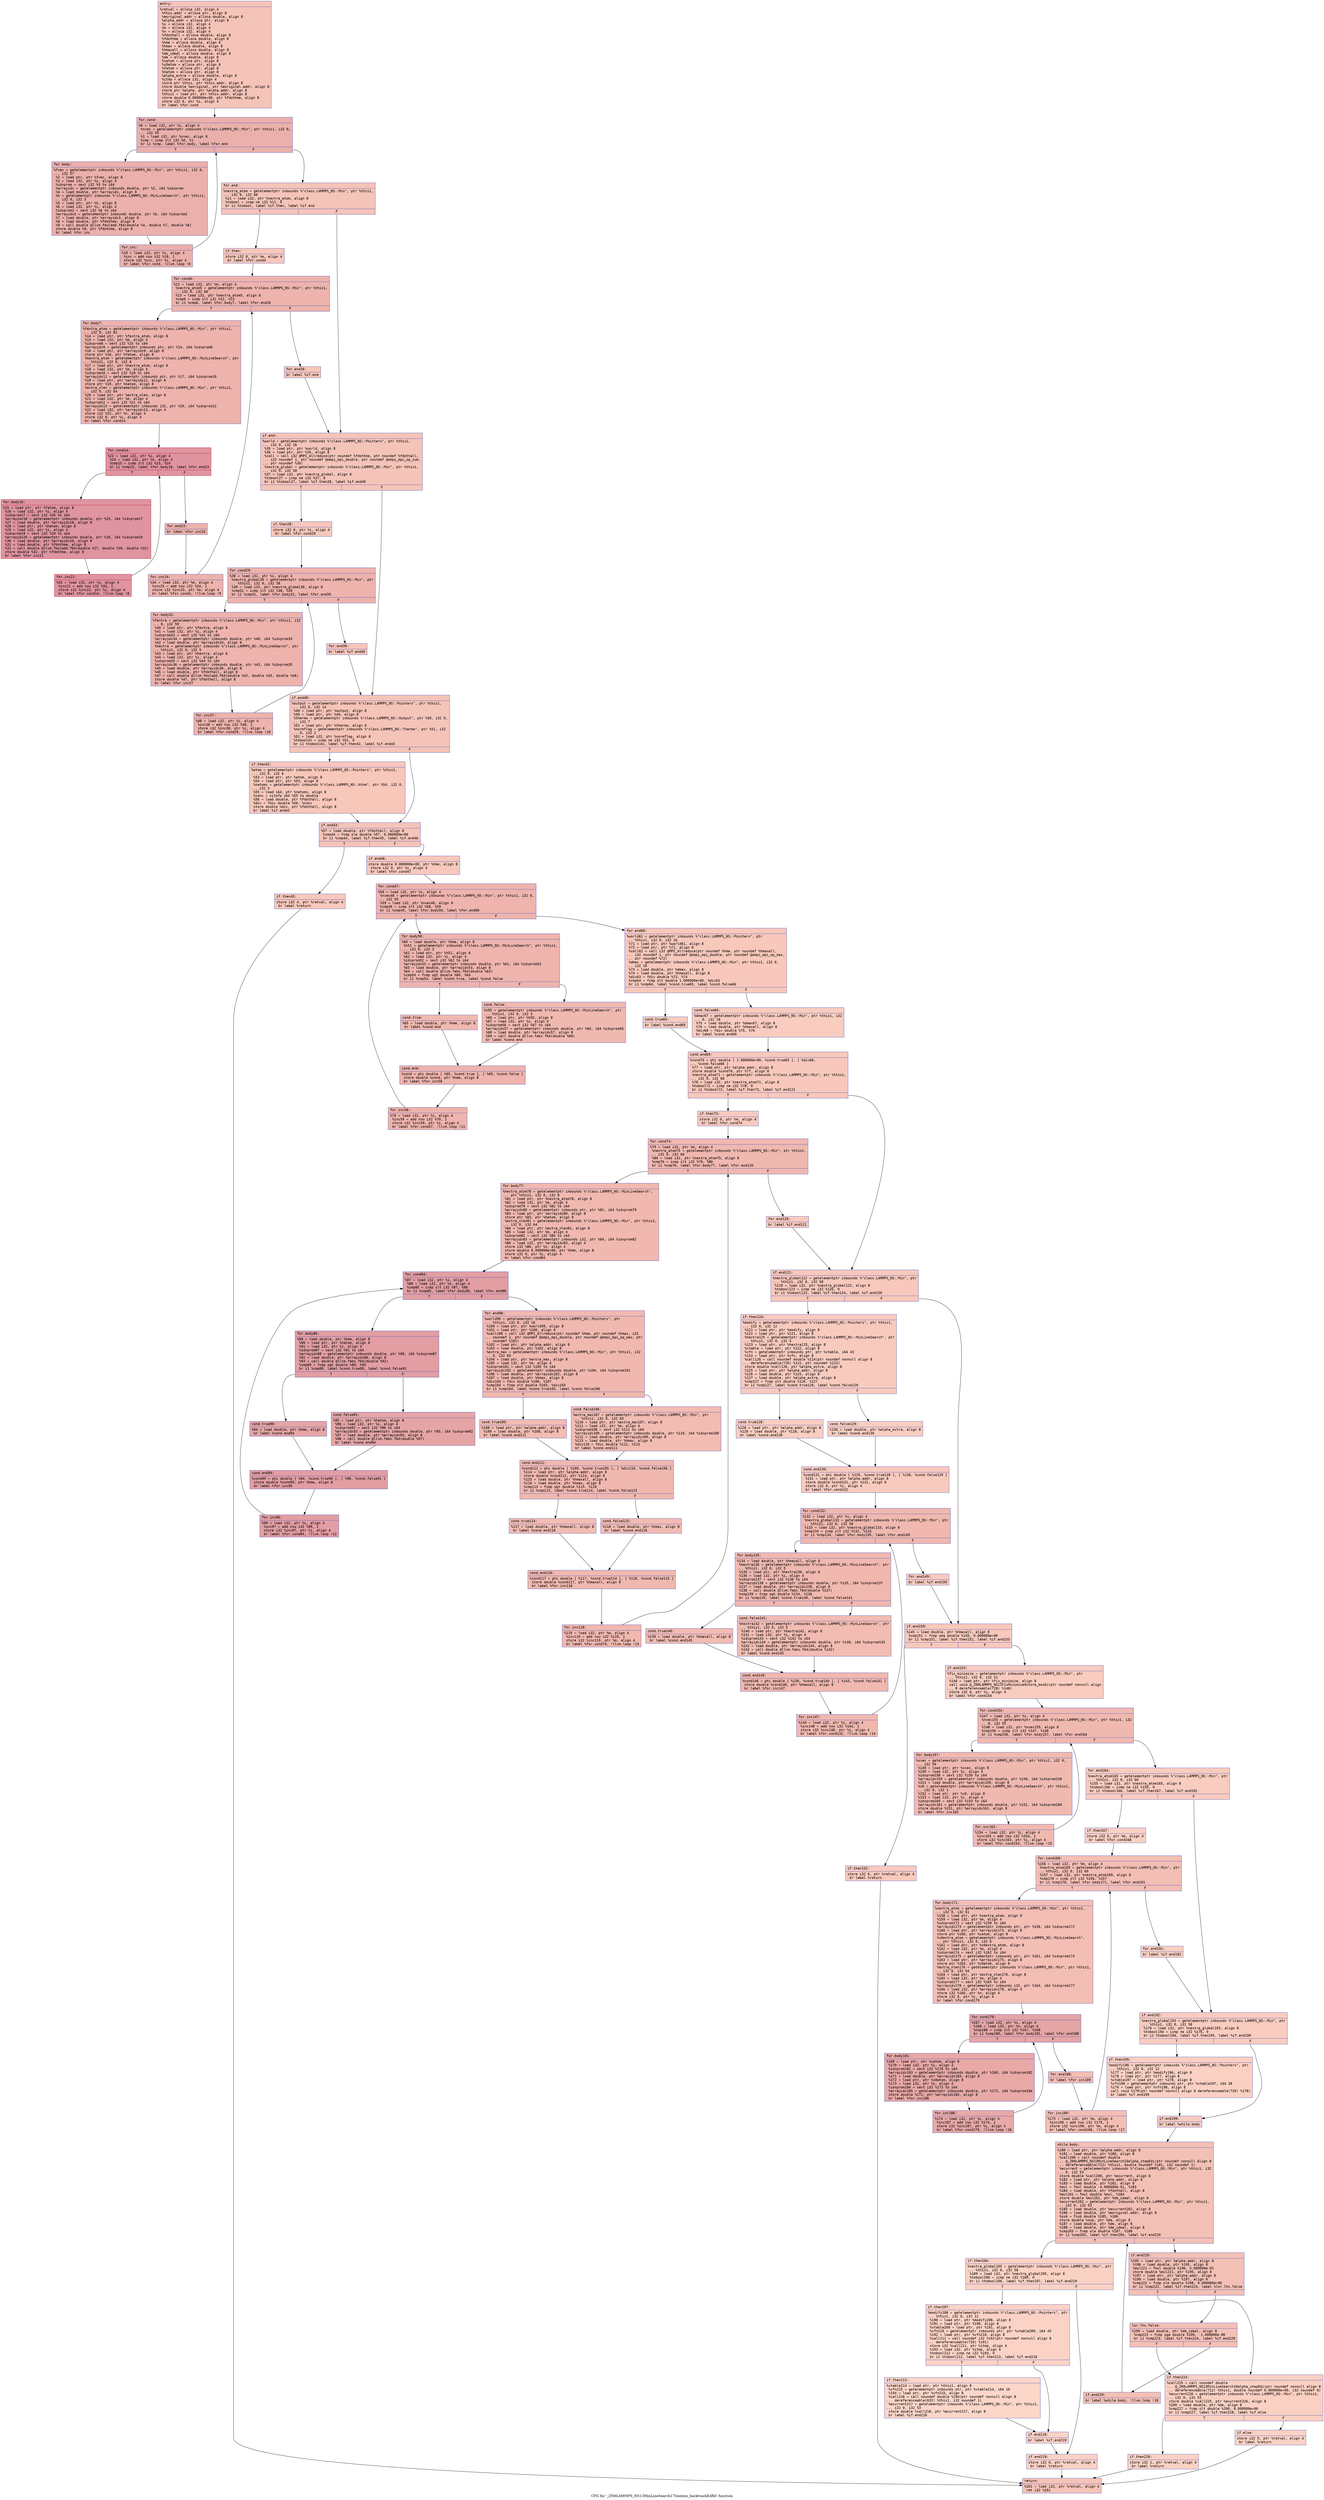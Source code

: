 digraph "CFG for '_ZN9LAMMPS_NS13MinLineSearch17linemin_backtrackEdRd' function" {
	label="CFG for '_ZN9LAMMPS_NS13MinLineSearch17linemin_backtrackEdRd' function";

	Node0x557fd5bc3d40 [shape=record,color="#3d50c3ff", style=filled, fillcolor="#e97a5f70" fontname="Courier",label="{entry:\l|  %retval = alloca i32, align 4\l  %this.addr = alloca ptr, align 8\l  %eoriginal.addr = alloca double, align 8\l  %alpha.addr = alloca ptr, align 8\l  %i = alloca i32, align 4\l  %m = alloca i32, align 4\l  %n = alloca i32, align 4\l  %fdothall = alloca double, align 8\l  %fdothme = alloca double, align 8\l  %hme = alloca double, align 8\l  %hmax = alloca double, align 8\l  %hmaxall = alloca double, align 8\l  %de_ideal = alloca double, align 8\l  %de = alloca double, align 8\l  %xatom = alloca ptr, align 8\l  %x0atom = alloca ptr, align 8\l  %fatom = alloca ptr, align 8\l  %hatom = alloca ptr, align 8\l  %alpha_extra = alloca double, align 8\l  %itmp = alloca i32, align 4\l  store ptr %this, ptr %this.addr, align 8\l  store double %eoriginal, ptr %eoriginal.addr, align 8\l  store ptr %alpha, ptr %alpha.addr, align 8\l  %this1 = load ptr, ptr %this.addr, align 8\l  store double 0.000000e+00, ptr %fdothme, align 8\l  store i32 0, ptr %i, align 4\l  br label %for.cond\l}"];
	Node0x557fd5bc3d40 -> Node0x557fd5bc5b70[tooltip="entry -> for.cond\nProbability 100.00%" ];
	Node0x557fd5bc5b70 [shape=record,color="#3d50c3ff", style=filled, fillcolor="#d24b4070" fontname="Courier",label="{for.cond:\l|  %0 = load i32, ptr %i, align 4\l  %nvec = getelementptr inbounds %\"class.LAMMPS_NS::Min\", ptr %this1, i32 0,\l... i32 55\l  %1 = load i32, ptr %nvec, align 8\l  %cmp = icmp slt i32 %0, %1\l  br i1 %cmp, label %for.body, label %for.end\l|{<s0>T|<s1>F}}"];
	Node0x557fd5bc5b70:s0 -> Node0x557fd5bc5f20[tooltip="for.cond -> for.body\nProbability 96.88%" ];
	Node0x557fd5bc5b70:s1 -> Node0x557fd5bc5fa0[tooltip="for.cond -> for.end\nProbability 3.12%" ];
	Node0x557fd5bc5f20 [shape=record,color="#3d50c3ff", style=filled, fillcolor="#d24b4070" fontname="Courier",label="{for.body:\l|  %fvec = getelementptr inbounds %\"class.LAMMPS_NS::Min\", ptr %this1, i32 0,\l... i32 57\l  %2 = load ptr, ptr %fvec, align 8\l  %3 = load i32, ptr %i, align 4\l  %idxprom = sext i32 %3 to i64\l  %arrayidx = getelementptr inbounds double, ptr %2, i64 %idxprom\l  %4 = load double, ptr %arrayidx, align 8\l  %h = getelementptr inbounds %\"class.LAMMPS_NS::MinLineSearch\", ptr %this1,\l... i32 0, i32 3\l  %5 = load ptr, ptr %h, align 8\l  %6 = load i32, ptr %i, align 4\l  %idxprom2 = sext i32 %6 to i64\l  %arrayidx3 = getelementptr inbounds double, ptr %5, i64 %idxprom2\l  %7 = load double, ptr %arrayidx3, align 8\l  %8 = load double, ptr %fdothme, align 8\l  %9 = call double @llvm.fmuladd.f64(double %4, double %7, double %8)\l  store double %9, ptr %fdothme, align 8\l  br label %for.inc\l}"];
	Node0x557fd5bc5f20 -> Node0x557fd5bc6b40[tooltip="for.body -> for.inc\nProbability 100.00%" ];
	Node0x557fd5bc6b40 [shape=record,color="#3d50c3ff", style=filled, fillcolor="#d24b4070" fontname="Courier",label="{for.inc:\l|  %10 = load i32, ptr %i, align 4\l  %inc = add nsw i32 %10, 1\l  store i32 %inc, ptr %i, align 4\l  br label %for.cond, !llvm.loop !6\l}"];
	Node0x557fd5bc6b40 -> Node0x557fd5bc5b70[tooltip="for.inc -> for.cond\nProbability 100.00%" ];
	Node0x557fd5bc5fa0 [shape=record,color="#3d50c3ff", style=filled, fillcolor="#e97a5f70" fontname="Courier",label="{for.end:\l|  %nextra_atom = getelementptr inbounds %\"class.LAMMPS_NS::Min\", ptr %this1,\l... i32 0, i32 60\l  %11 = load i32, ptr %nextra_atom, align 8\l  %tobool = icmp ne i32 %11, 0\l  br i1 %tobool, label %if.then, label %if.end\l|{<s0>T|<s1>F}}"];
	Node0x557fd5bc5fa0:s0 -> Node0x557fd5bc7b50[tooltip="for.end -> if.then\nProbability 62.50%" ];
	Node0x557fd5bc5fa0:s1 -> Node0x557fd5bc7bc0[tooltip="for.end -> if.end\nProbability 37.50%" ];
	Node0x557fd5bc7b50 [shape=record,color="#3d50c3ff", style=filled, fillcolor="#ec7f6370" fontname="Courier",label="{if.then:\l|  store i32 0, ptr %m, align 4\l  br label %for.cond4\l}"];
	Node0x557fd5bc7b50 -> Node0x557fd5bc7d80[tooltip="if.then -> for.cond4\nProbability 100.00%" ];
	Node0x557fd5bc7d80 [shape=record,color="#3d50c3ff", style=filled, fillcolor="#d6524470" fontname="Courier",label="{for.cond4:\l|  %12 = load i32, ptr %m, align 4\l  %nextra_atom5 = getelementptr inbounds %\"class.LAMMPS_NS::Min\", ptr %this1,\l... i32 0, i32 60\l  %13 = load i32, ptr %nextra_atom5, align 8\l  %cmp6 = icmp slt i32 %12, %13\l  br i1 %cmp6, label %for.body7, label %for.end26\l|{<s0>T|<s1>F}}"];
	Node0x557fd5bc7d80:s0 -> Node0x557fd5bc8110[tooltip="for.cond4 -> for.body7\nProbability 96.88%" ];
	Node0x557fd5bc7d80:s1 -> Node0x557fd5bc8190[tooltip="for.cond4 -> for.end26\nProbability 3.12%" ];
	Node0x557fd5bc8110 [shape=record,color="#3d50c3ff", style=filled, fillcolor="#d6524470" fontname="Courier",label="{for.body7:\l|  %fextra_atom = getelementptr inbounds %\"class.LAMMPS_NS::Min\", ptr %this1,\l... i32 0, i32 62\l  %14 = load ptr, ptr %fextra_atom, align 8\l  %15 = load i32, ptr %m, align 4\l  %idxprom8 = sext i32 %15 to i64\l  %arrayidx9 = getelementptr inbounds ptr, ptr %14, i64 %idxprom8\l  %16 = load ptr, ptr %arrayidx9, align 8\l  store ptr %16, ptr %fatom, align 8\l  %hextra_atom = getelementptr inbounds %\"class.LAMMPS_NS::MinLineSearch\", ptr\l... %this1, i32 0, i32 8\l  %17 = load ptr, ptr %hextra_atom, align 8\l  %18 = load i32, ptr %m, align 4\l  %idxprom10 = sext i32 %18 to i64\l  %arrayidx11 = getelementptr inbounds ptr, ptr %17, i64 %idxprom10\l  %19 = load ptr, ptr %arrayidx11, align 8\l  store ptr %19, ptr %hatom, align 8\l  %extra_nlen = getelementptr inbounds %\"class.LAMMPS_NS::Min\", ptr %this1,\l... i32 0, i32 64\l  %20 = load ptr, ptr %extra_nlen, align 8\l  %21 = load i32, ptr %m, align 4\l  %idxprom12 = sext i32 %21 to i64\l  %arrayidx13 = getelementptr inbounds i32, ptr %20, i64 %idxprom12\l  %22 = load i32, ptr %arrayidx13, align 4\l  store i32 %22, ptr %n, align 4\l  store i32 0, ptr %i, align 4\l  br label %for.cond14\l}"];
	Node0x557fd5bc8110 -> Node0x557fd5bc9760[tooltip="for.body7 -> for.cond14\nProbability 100.00%" ];
	Node0x557fd5bc9760 [shape=record,color="#b70d28ff", style=filled, fillcolor="#b70d2870" fontname="Courier",label="{for.cond14:\l|  %23 = load i32, ptr %i, align 4\l  %24 = load i32, ptr %n, align 4\l  %cmp15 = icmp slt i32 %23, %24\l  br i1 %cmp15, label %for.body16, label %for.end23\l|{<s0>T|<s1>F}}"];
	Node0x557fd5bc9760:s0 -> Node0x557fd5bc9a00[tooltip="for.cond14 -> for.body16\nProbability 96.88%" ];
	Node0x557fd5bc9760:s1 -> Node0x557fd5bc9a80[tooltip="for.cond14 -> for.end23\nProbability 3.12%" ];
	Node0x557fd5bc9a00 [shape=record,color="#b70d28ff", style=filled, fillcolor="#b70d2870" fontname="Courier",label="{for.body16:\l|  %25 = load ptr, ptr %fatom, align 8\l  %26 = load i32, ptr %i, align 4\l  %idxprom17 = sext i32 %26 to i64\l  %arrayidx18 = getelementptr inbounds double, ptr %25, i64 %idxprom17\l  %27 = load double, ptr %arrayidx18, align 8\l  %28 = load ptr, ptr %hatom, align 8\l  %29 = load i32, ptr %i, align 4\l  %idxprom19 = sext i32 %29 to i64\l  %arrayidx20 = getelementptr inbounds double, ptr %28, i64 %idxprom19\l  %30 = load double, ptr %arrayidx20, align 8\l  %31 = load double, ptr %fdothme, align 8\l  %32 = call double @llvm.fmuladd.f64(double %27, double %30, double %31)\l  store double %32, ptr %fdothme, align 8\l  br label %for.inc21\l}"];
	Node0x557fd5bc9a00 -> Node0x557fd5bca400[tooltip="for.body16 -> for.inc21\nProbability 100.00%" ];
	Node0x557fd5bca400 [shape=record,color="#b70d28ff", style=filled, fillcolor="#b70d2870" fontname="Courier",label="{for.inc21:\l|  %33 = load i32, ptr %i, align 4\l  %inc22 = add nsw i32 %33, 1\l  store i32 %inc22, ptr %i, align 4\l  br label %for.cond14, !llvm.loop !8\l}"];
	Node0x557fd5bca400 -> Node0x557fd5bc9760[tooltip="for.inc21 -> for.cond14\nProbability 100.00%" ];
	Node0x557fd5bc9a80 [shape=record,color="#3d50c3ff", style=filled, fillcolor="#d6524470" fontname="Courier",label="{for.end23:\l|  br label %for.inc24\l}"];
	Node0x557fd5bc9a80 -> Node0x557fd5bca830[tooltip="for.end23 -> for.inc24\nProbability 100.00%" ];
	Node0x557fd5bca830 [shape=record,color="#3d50c3ff", style=filled, fillcolor="#d6524470" fontname="Courier",label="{for.inc24:\l|  %34 = load i32, ptr %m, align 4\l  %inc25 = add nsw i32 %34, 1\l  store i32 %inc25, ptr %m, align 4\l  br label %for.cond4, !llvm.loop !9\l}"];
	Node0x557fd5bca830 -> Node0x557fd5bc7d80[tooltip="for.inc24 -> for.cond4\nProbability 100.00%" ];
	Node0x557fd5bc8190 [shape=record,color="#3d50c3ff", style=filled, fillcolor="#ec7f6370" fontname="Courier",label="{for.end26:\l|  br label %if.end\l}"];
	Node0x557fd5bc8190 -> Node0x557fd5bc7bc0[tooltip="for.end26 -> if.end\nProbability 100.00%" ];
	Node0x557fd5bc7bc0 [shape=record,color="#3d50c3ff", style=filled, fillcolor="#e97a5f70" fontname="Courier",label="{if.end:\l|  %world = getelementptr inbounds %\"class.LAMMPS_NS::Pointers\", ptr %this1,\l... i32 0, i32 16\l  %35 = load ptr, ptr %world, align 8\l  %36 = load ptr, ptr %35, align 8\l  %call = call i32 @MPI_Allreduce(ptr noundef %fdothme, ptr noundef %fdothall,\l... i32 noundef 1, ptr noundef @ompi_mpi_double, ptr noundef @ompi_mpi_op_sum,\l... ptr noundef %36)\l  %nextra_global = getelementptr inbounds %\"class.LAMMPS_NS::Min\", ptr %this1,\l... i32 0, i32 58\l  %37 = load i32, ptr %nextra_global, align 8\l  %tobool27 = icmp ne i32 %37, 0\l  br i1 %tobool27, label %if.then28, label %if.end40\l|{<s0>T|<s1>F}}"];
	Node0x557fd5bc7bc0:s0 -> Node0x557fd5bcb390[tooltip="if.end -> if.then28\nProbability 62.50%" ];
	Node0x557fd5bc7bc0:s1 -> Node0x557fd5bcb410[tooltip="if.end -> if.end40\nProbability 37.50%" ];
	Node0x557fd5bcb390 [shape=record,color="#3d50c3ff", style=filled, fillcolor="#ec7f6370" fontname="Courier",label="{if.then28:\l|  store i32 0, ptr %i, align 4\l  br label %for.cond29\l}"];
	Node0x557fd5bcb390 -> Node0x557fd5bcb5e0[tooltip="if.then28 -> for.cond29\nProbability 100.00%" ];
	Node0x557fd5bcb5e0 [shape=record,color="#3d50c3ff", style=filled, fillcolor="#d6524470" fontname="Courier",label="{for.cond29:\l|  %38 = load i32, ptr %i, align 4\l  %nextra_global30 = getelementptr inbounds %\"class.LAMMPS_NS::Min\", ptr\l... %this1, i32 0, i32 58\l  %39 = load i32, ptr %nextra_global30, align 8\l  %cmp31 = icmp slt i32 %38, %39\l  br i1 %cmp31, label %for.body32, label %for.end39\l|{<s0>T|<s1>F}}"];
	Node0x557fd5bcb5e0:s0 -> Node0x557fd5bcb980[tooltip="for.cond29 -> for.body32\nProbability 96.88%" ];
	Node0x557fd5bcb5e0:s1 -> Node0x557fd5bcb9d0[tooltip="for.cond29 -> for.end39\nProbability 3.12%" ];
	Node0x557fd5bcb980 [shape=record,color="#3d50c3ff", style=filled, fillcolor="#d6524470" fontname="Courier",label="{for.body32:\l|  %fextra = getelementptr inbounds %\"class.LAMMPS_NS::Min\", ptr %this1, i32\l... 0, i32 59\l  %40 = load ptr, ptr %fextra, align 8\l  %41 = load i32, ptr %i, align 4\l  %idxprom33 = sext i32 %41 to i64\l  %arrayidx34 = getelementptr inbounds double, ptr %40, i64 %idxprom33\l  %42 = load double, ptr %arrayidx34, align 8\l  %hextra = getelementptr inbounds %\"class.LAMMPS_NS::MinLineSearch\", ptr\l... %this1, i32 0, i32 5\l  %43 = load ptr, ptr %hextra, align 8\l  %44 = load i32, ptr %i, align 4\l  %idxprom35 = sext i32 %44 to i64\l  %arrayidx36 = getelementptr inbounds double, ptr %43, i64 %idxprom35\l  %45 = load double, ptr %arrayidx36, align 8\l  %46 = load double, ptr %fdothall, align 8\l  %47 = call double @llvm.fmuladd.f64(double %42, double %45, double %46)\l  store double %47, ptr %fdothall, align 8\l  br label %for.inc37\l}"];
	Node0x557fd5bcb980 -> Node0x557fd5bcccf0[tooltip="for.body32 -> for.inc37\nProbability 100.00%" ];
	Node0x557fd5bcccf0 [shape=record,color="#3d50c3ff", style=filled, fillcolor="#d6524470" fontname="Courier",label="{for.inc37:\l|  %48 = load i32, ptr %i, align 4\l  %inc38 = add nsw i32 %48, 1\l  store i32 %inc38, ptr %i, align 4\l  br label %for.cond29, !llvm.loop !10\l}"];
	Node0x557fd5bcccf0 -> Node0x557fd5bcb5e0[tooltip="for.inc37 -> for.cond29\nProbability 100.00%" ];
	Node0x557fd5bcb9d0 [shape=record,color="#3d50c3ff", style=filled, fillcolor="#ec7f6370" fontname="Courier",label="{for.end39:\l|  br label %if.end40\l}"];
	Node0x557fd5bcb9d0 -> Node0x557fd5bcb410[tooltip="for.end39 -> if.end40\nProbability 100.00%" ];
	Node0x557fd5bcb410 [shape=record,color="#3d50c3ff", style=filled, fillcolor="#e97a5f70" fontname="Courier",label="{if.end40:\l|  %output = getelementptr inbounds %\"class.LAMMPS_NS::Pointers\", ptr %this1,\l... i32 0, i32 14\l  %49 = load ptr, ptr %output, align 8\l  %50 = load ptr, ptr %49, align 8\l  %thermo = getelementptr inbounds %\"class.LAMMPS_NS::Output\", ptr %50, i32 0,\l... i32 7\l  %51 = load ptr, ptr %thermo, align 8\l  %normflag = getelementptr inbounds %\"class.LAMMPS_NS::Thermo\", ptr %51, i32\l... 0, i32 2\l  %52 = load i32, ptr %normflag, align 8\l  %tobool41 = icmp ne i32 %52, 0\l  br i1 %tobool41, label %if.then42, label %if.end43\l|{<s0>T|<s1>F}}"];
	Node0x557fd5bcb410:s0 -> Node0x557fd5bc2c50[tooltip="if.end40 -> if.then42\nProbability 62.50%" ];
	Node0x557fd5bcb410:s1 -> Node0x557fd5bc2cd0[tooltip="if.end40 -> if.end43\nProbability 37.50%" ];
	Node0x557fd5bc2c50 [shape=record,color="#3d50c3ff", style=filled, fillcolor="#ec7f6370" fontname="Courier",label="{if.then42:\l|  %atom = getelementptr inbounds %\"class.LAMMPS_NS::Pointers\", ptr %this1,\l... i32 0, i32 6\l  %53 = load ptr, ptr %atom, align 8\l  %54 = load ptr, ptr %53, align 8\l  %natoms = getelementptr inbounds %\"class.LAMMPS_NS::Atom\", ptr %54, i32 0,\l... i32 3\l  %55 = load i64, ptr %natoms, align 8\l  %conv = sitofp i64 %55 to double\l  %56 = load double, ptr %fdothall, align 8\l  %div = fdiv double %56, %conv\l  store double %div, ptr %fdothall, align 8\l  br label %if.end43\l}"];
	Node0x557fd5bc2c50 -> Node0x557fd5bc2cd0[tooltip="if.then42 -> if.end43\nProbability 100.00%" ];
	Node0x557fd5bc2cd0 [shape=record,color="#3d50c3ff", style=filled, fillcolor="#e97a5f70" fontname="Courier",label="{if.end43:\l|  %57 = load double, ptr %fdothall, align 8\l  %cmp44 = fcmp ole double %57, 0.000000e+00\l  br i1 %cmp44, label %if.then45, label %if.end46\l|{<s0>T|<s1>F}}"];
	Node0x557fd5bc2cd0:s0 -> Node0x557fd5bc86b0[tooltip="if.end43 -> if.then45\nProbability 50.00%" ];
	Node0x557fd5bc2cd0:s1 -> Node0x557fd5bc8700[tooltip="if.end43 -> if.end46\nProbability 50.00%" ];
	Node0x557fd5bc86b0 [shape=record,color="#3d50c3ff", style=filled, fillcolor="#ed836670" fontname="Courier",label="{if.then45:\l|  store i32 4, ptr %retval, align 4\l  br label %return\l}"];
	Node0x557fd5bc86b0 -> Node0x557fd5bc88d0[tooltip="if.then45 -> return\nProbability 100.00%" ];
	Node0x557fd5bc8700 [shape=record,color="#3d50c3ff", style=filled, fillcolor="#ed836670" fontname="Courier",label="{if.end46:\l|  store double 0.000000e+00, ptr %hme, align 8\l  store i32 0, ptr %i, align 4\l  br label %for.cond47\l}"];
	Node0x557fd5bc8700 -> Node0x557fd5bc8af0[tooltip="if.end46 -> for.cond47\nProbability 100.00%" ];
	Node0x557fd5bc8af0 [shape=record,color="#3d50c3ff", style=filled, fillcolor="#d8564670" fontname="Courier",label="{for.cond47:\l|  %58 = load i32, ptr %i, align 4\l  %nvec48 = getelementptr inbounds %\"class.LAMMPS_NS::Min\", ptr %this1, i32 0,\l... i32 55\l  %59 = load i32, ptr %nvec48, align 8\l  %cmp49 = icmp slt i32 %58, %59\l  br i1 %cmp49, label %for.body50, label %for.end60\l|{<s0>T|<s1>F}}"];
	Node0x557fd5bc8af0:s0 -> Node0x557fd5bcfdd0[tooltip="for.cond47 -> for.body50\nProbability 96.88%" ];
	Node0x557fd5bc8af0:s1 -> Node0x557fd5bcfe50[tooltip="for.cond47 -> for.end60\nProbability 3.12%" ];
	Node0x557fd5bcfdd0 [shape=record,color="#3d50c3ff", style=filled, fillcolor="#d8564670" fontname="Courier",label="{for.body50:\l|  %60 = load double, ptr %hme, align 8\l  %h51 = getelementptr inbounds %\"class.LAMMPS_NS::MinLineSearch\", ptr %this1,\l... i32 0, i32 3\l  %61 = load ptr, ptr %h51, align 8\l  %62 = load i32, ptr %i, align 4\l  %idxprom52 = sext i32 %62 to i64\l  %arrayidx53 = getelementptr inbounds double, ptr %61, i64 %idxprom52\l  %63 = load double, ptr %arrayidx53, align 8\l  %64 = call double @llvm.fabs.f64(double %63)\l  %cmp54 = fcmp ogt double %60, %64\l  br i1 %cmp54, label %cond.true, label %cond.false\l|{<s0>T|<s1>F}}"];
	Node0x557fd5bcfdd0:s0 -> Node0x557fd5bd05f0[tooltip="for.body50 -> cond.true\nProbability 50.00%" ];
	Node0x557fd5bcfdd0:s1 -> Node0x557fd5bd06d0[tooltip="for.body50 -> cond.false\nProbability 50.00%" ];
	Node0x557fd5bd05f0 [shape=record,color="#3d50c3ff", style=filled, fillcolor="#de614d70" fontname="Courier",label="{cond.true:\l|  %65 = load double, ptr %hme, align 8\l  br label %cond.end\l}"];
	Node0x557fd5bd05f0 -> Node0x557fd5bd08e0[tooltip="cond.true -> cond.end\nProbability 100.00%" ];
	Node0x557fd5bd06d0 [shape=record,color="#3d50c3ff", style=filled, fillcolor="#de614d70" fontname="Courier",label="{cond.false:\l|  %h55 = getelementptr inbounds %\"class.LAMMPS_NS::MinLineSearch\", ptr\l... %this1, i32 0, i32 3\l  %66 = load ptr, ptr %h55, align 8\l  %67 = load i32, ptr %i, align 4\l  %idxprom56 = sext i32 %67 to i64\l  %arrayidx57 = getelementptr inbounds double, ptr %66, i64 %idxprom56\l  %68 = load double, ptr %arrayidx57, align 8\l  %69 = call double @llvm.fabs.f64(double %68)\l  br label %cond.end\l}"];
	Node0x557fd5bd06d0 -> Node0x557fd5bd08e0[tooltip="cond.false -> cond.end\nProbability 100.00%" ];
	Node0x557fd5bd08e0 [shape=record,color="#3d50c3ff", style=filled, fillcolor="#d8564670" fontname="Courier",label="{cond.end:\l|  %cond = phi double [ %65, %cond.true ], [ %69, %cond.false ]\l  store double %cond, ptr %hme, align 8\l  br label %for.inc58\l}"];
	Node0x557fd5bd08e0 -> Node0x557fd5bd0fc0[tooltip="cond.end -> for.inc58\nProbability 100.00%" ];
	Node0x557fd5bd0fc0 [shape=record,color="#3d50c3ff", style=filled, fillcolor="#d8564670" fontname="Courier",label="{for.inc58:\l|  %70 = load i32, ptr %i, align 4\l  %inc59 = add nsw i32 %70, 1\l  store i32 %inc59, ptr %i, align 4\l  br label %for.cond47, !llvm.loop !11\l}"];
	Node0x557fd5bd0fc0 -> Node0x557fd5bc8af0[tooltip="for.inc58 -> for.cond47\nProbability 100.00%" ];
	Node0x557fd5bcfe50 [shape=record,color="#3d50c3ff", style=filled, fillcolor="#ed836670" fontname="Courier",label="{for.end60:\l|  %world61 = getelementptr inbounds %\"class.LAMMPS_NS::Pointers\", ptr\l... %this1, i32 0, i32 16\l  %71 = load ptr, ptr %world61, align 8\l  %72 = load ptr, ptr %71, align 8\l  %call62 = call i32 @MPI_Allreduce(ptr noundef %hme, ptr noundef %hmaxall,\l... i32 noundef 1, ptr noundef @ompi_mpi_double, ptr noundef @ompi_mpi_op_max,\l... ptr noundef %72)\l  %dmax = getelementptr inbounds %\"class.LAMMPS_NS::Min\", ptr %this1, i32 0,\l... i32 18\l  %73 = load double, ptr %dmax, align 8\l  %74 = load double, ptr %hmaxall, align 8\l  %div63 = fdiv double %73, %74\l  %cmp64 = fcmp olt double 1.000000e+00, %div63\l  br i1 %cmp64, label %cond.true65, label %cond.false66\l|{<s0>T|<s1>F}}"];
	Node0x557fd5bcfe50:s0 -> Node0x557fd5bd1be0[tooltip="for.end60 -> cond.true65\nProbability 50.00%" ];
	Node0x557fd5bcfe50:s1 -> Node0x557fd5bd1c60[tooltip="for.end60 -> cond.false66\nProbability 50.00%" ];
	Node0x557fd5bd1be0 [shape=record,color="#3d50c3ff", style=filled, fillcolor="#f08b6e70" fontname="Courier",label="{cond.true65:\l|  br label %cond.end69\l}"];
	Node0x557fd5bd1be0 -> Node0x557fd5bd1d90[tooltip="cond.true65 -> cond.end69\nProbability 100.00%" ];
	Node0x557fd5bd1c60 [shape=record,color="#3d50c3ff", style=filled, fillcolor="#f08b6e70" fontname="Courier",label="{cond.false66:\l|  %dmax67 = getelementptr inbounds %\"class.LAMMPS_NS::Min\", ptr %this1, i32\l... 0, i32 18\l  %75 = load double, ptr %dmax67, align 8\l  %76 = load double, ptr %hmaxall, align 8\l  %div68 = fdiv double %75, %76\l  br label %cond.end69\l}"];
	Node0x557fd5bd1c60 -> Node0x557fd5bd1d90[tooltip="cond.false66 -> cond.end69\nProbability 100.00%" ];
	Node0x557fd5bd1d90 [shape=record,color="#3d50c3ff", style=filled, fillcolor="#ed836670" fontname="Courier",label="{cond.end69:\l|  %cond70 = phi double [ 1.000000e+00, %cond.true65 ], [ %div68,\l... %cond.false66 ]\l  %77 = load ptr, ptr %alpha.addr, align 8\l  store double %cond70, ptr %77, align 8\l  %nextra_atom71 = getelementptr inbounds %\"class.LAMMPS_NS::Min\", ptr %this1,\l... i32 0, i32 60\l  %78 = load i32, ptr %nextra_atom71, align 8\l  %tobool72 = icmp ne i32 %78, 0\l  br i1 %tobool72, label %if.then73, label %if.end121\l|{<s0>T|<s1>F}}"];
	Node0x557fd5bd1d90:s0 -> Node0x557fd5bd24f0[tooltip="cond.end69 -> if.then73\nProbability 62.50%" ];
	Node0x557fd5bd1d90:s1 -> Node0x557fd5bd25d0[tooltip="cond.end69 -> if.end121\nProbability 37.50%" ];
	Node0x557fd5bd24f0 [shape=record,color="#3d50c3ff", style=filled, fillcolor="#ef886b70" fontname="Courier",label="{if.then73:\l|  store i32 0, ptr %m, align 4\l  br label %for.cond74\l}"];
	Node0x557fd5bd24f0 -> Node0x557fd5bd2800[tooltip="if.then73 -> for.cond74\nProbability 100.00%" ];
	Node0x557fd5bd2800 [shape=record,color="#3d50c3ff", style=filled, fillcolor="#dc5d4a70" fontname="Courier",label="{for.cond74:\l|  %79 = load i32, ptr %m, align 4\l  %nextra_atom75 = getelementptr inbounds %\"class.LAMMPS_NS::Min\", ptr %this1,\l... i32 0, i32 60\l  %80 = load i32, ptr %nextra_atom75, align 8\l  %cmp76 = icmp slt i32 %79, %80\l  br i1 %cmp76, label %for.body77, label %for.end120\l|{<s0>T|<s1>F}}"];
	Node0x557fd5bd2800:s0 -> Node0x557fd5bd2b90[tooltip="for.cond74 -> for.body77\nProbability 96.88%" ];
	Node0x557fd5bd2800:s1 -> Node0x557fd5bd2c10[tooltip="for.cond74 -> for.end120\nProbability 3.12%" ];
	Node0x557fd5bd2b90 [shape=record,color="#3d50c3ff", style=filled, fillcolor="#dc5d4a70" fontname="Courier",label="{for.body77:\l|  %hextra_atom78 = getelementptr inbounds %\"class.LAMMPS_NS::MinLineSearch\",\l... ptr %this1, i32 0, i32 8\l  %81 = load ptr, ptr %hextra_atom78, align 8\l  %82 = load i32, ptr %m, align 4\l  %idxprom79 = sext i32 %82 to i64\l  %arrayidx80 = getelementptr inbounds ptr, ptr %81, i64 %idxprom79\l  %83 = load ptr, ptr %arrayidx80, align 8\l  store ptr %83, ptr %hatom, align 8\l  %extra_nlen81 = getelementptr inbounds %\"class.LAMMPS_NS::Min\", ptr %this1,\l... i32 0, i32 64\l  %84 = load ptr, ptr %extra_nlen81, align 8\l  %85 = load i32, ptr %m, align 4\l  %idxprom82 = sext i32 %85 to i64\l  %arrayidx83 = getelementptr inbounds i32, ptr %84, i64 %idxprom82\l  %86 = load i32, ptr %arrayidx83, align 4\l  store i32 %86, ptr %n, align 4\l  store double 0.000000e+00, ptr %hme, align 8\l  store i32 0, ptr %i, align 4\l  br label %for.cond84\l}"];
	Node0x557fd5bd2b90 -> Node0x557fd5bd37e0[tooltip="for.body77 -> for.cond84\nProbability 100.00%" ];
	Node0x557fd5bd37e0 [shape=record,color="#3d50c3ff", style=filled, fillcolor="#be242e70" fontname="Courier",label="{for.cond84:\l|  %87 = load i32, ptr %i, align 4\l  %88 = load i32, ptr %n, align 4\l  %cmp85 = icmp slt i32 %87, %88\l  br i1 %cmp85, label %for.body86, label %for.end98\l|{<s0>T|<s1>F}}"];
	Node0x557fd5bd37e0:s0 -> Node0x557fd5bd3a80[tooltip="for.cond84 -> for.body86\nProbability 96.88%" ];
	Node0x557fd5bd37e0:s1 -> Node0x557fd5bd3b00[tooltip="for.cond84 -> for.end98\nProbability 3.12%" ];
	Node0x557fd5bd3a80 [shape=record,color="#3d50c3ff", style=filled, fillcolor="#be242e70" fontname="Courier",label="{for.body86:\l|  %89 = load double, ptr %hme, align 8\l  %90 = load ptr, ptr %hatom, align 8\l  %91 = load i32, ptr %i, align 4\l  %idxprom87 = sext i32 %91 to i64\l  %arrayidx88 = getelementptr inbounds double, ptr %90, i64 %idxprom87\l  %92 = load double, ptr %arrayidx88, align 8\l  %93 = call double @llvm.fabs.f64(double %92)\l  %cmp89 = fcmp ogt double %89, %93\l  br i1 %cmp89, label %cond.true90, label %cond.false91\l|{<s0>T|<s1>F}}"];
	Node0x557fd5bd3a80:s0 -> Node0x557fd5bd41a0[tooltip="for.body86 -> cond.true90\nProbability 50.00%" ];
	Node0x557fd5bd3a80:s1 -> Node0x557fd5bd4220[tooltip="for.body86 -> cond.false91\nProbability 50.00%" ];
	Node0x557fd5bd41a0 [shape=record,color="#3d50c3ff", style=filled, fillcolor="#c5333470" fontname="Courier",label="{cond.true90:\l|  %94 = load double, ptr %hme, align 8\l  br label %cond.end94\l}"];
	Node0x557fd5bd41a0 -> Node0x557fd5bd4430[tooltip="cond.true90 -> cond.end94\nProbability 100.00%" ];
	Node0x557fd5bd4220 [shape=record,color="#3d50c3ff", style=filled, fillcolor="#c5333470" fontname="Courier",label="{cond.false91:\l|  %95 = load ptr, ptr %hatom, align 8\l  %96 = load i32, ptr %i, align 4\l  %idxprom92 = sext i32 %96 to i64\l  %arrayidx93 = getelementptr inbounds double, ptr %95, i64 %idxprom92\l  %97 = load double, ptr %arrayidx93, align 8\l  %98 = call double @llvm.fabs.f64(double %97)\l  br label %cond.end94\l}"];
	Node0x557fd5bd4220 -> Node0x557fd5bd4430[tooltip="cond.false91 -> cond.end94\nProbability 100.00%" ];
	Node0x557fd5bd4430 [shape=record,color="#3d50c3ff", style=filled, fillcolor="#be242e70" fontname="Courier",label="{cond.end94:\l|  %cond95 = phi double [ %94, %cond.true90 ], [ %98, %cond.false91 ]\l  store double %cond95, ptr %hme, align 8\l  br label %for.inc96\l}"];
	Node0x557fd5bd4430 -> Node0x557fd5bcc8d0[tooltip="cond.end94 -> for.inc96\nProbability 100.00%" ];
	Node0x557fd5bcc8d0 [shape=record,color="#3d50c3ff", style=filled, fillcolor="#be242e70" fontname="Courier",label="{for.inc96:\l|  %99 = load i32, ptr %i, align 4\l  %inc97 = add nsw i32 %99, 1\l  store i32 %inc97, ptr %i, align 4\l  br label %for.cond84, !llvm.loop !12\l}"];
	Node0x557fd5bcc8d0 -> Node0x557fd5bd37e0[tooltip="for.inc96 -> for.cond84\nProbability 100.00%" ];
	Node0x557fd5bd3b00 [shape=record,color="#3d50c3ff", style=filled, fillcolor="#dc5d4a70" fontname="Courier",label="{for.end98:\l|  %world99 = getelementptr inbounds %\"class.LAMMPS_NS::Pointers\", ptr\l... %this1, i32 0, i32 16\l  %100 = load ptr, ptr %world99, align 8\l  %101 = load ptr, ptr %100, align 8\l  %call100 = call i32 @MPI_Allreduce(ptr noundef %hme, ptr noundef %hmax, i32\l... noundef 1, ptr noundef @ompi_mpi_double, ptr noundef @ompi_mpi_op_max, ptr\l... noundef %101)\l  %102 = load ptr, ptr %alpha.addr, align 8\l  %103 = load double, ptr %102, align 8\l  %extra_max = getelementptr inbounds %\"class.LAMMPS_NS::Min\", ptr %this1, i32\l... 0, i32 65\l  %104 = load ptr, ptr %extra_max, align 8\l  %105 = load i32, ptr %m, align 4\l  %idxprom101 = sext i32 %105 to i64\l  %arrayidx102 = getelementptr inbounds double, ptr %104, i64 %idxprom101\l  %106 = load double, ptr %arrayidx102, align 8\l  %107 = load double, ptr %hmax, align 8\l  %div103 = fdiv double %106, %107\l  %cmp104 = fcmp olt double %103, %div103\l  br i1 %cmp104, label %cond.true105, label %cond.false106\l|{<s0>T|<s1>F}}"];
	Node0x557fd5bd3b00:s0 -> Node0x557fd5bd6190[tooltip="for.end98 -> cond.true105\nProbability 50.00%" ];
	Node0x557fd5bd3b00:s1 -> Node0x557fd5bd6210[tooltip="for.end98 -> cond.false106\nProbability 50.00%" ];
	Node0x557fd5bd6190 [shape=record,color="#3d50c3ff", style=filled, fillcolor="#e1675170" fontname="Courier",label="{cond.true105:\l|  %108 = load ptr, ptr %alpha.addr, align 8\l  %109 = load double, ptr %108, align 8\l  br label %cond.end111\l}"];
	Node0x557fd5bd6190 -> Node0x557fd5bd6440[tooltip="cond.true105 -> cond.end111\nProbability 100.00%" ];
	Node0x557fd5bd6210 [shape=record,color="#3d50c3ff", style=filled, fillcolor="#e1675170" fontname="Courier",label="{cond.false106:\l|  %extra_max107 = getelementptr inbounds %\"class.LAMMPS_NS::Min\", ptr\l... %this1, i32 0, i32 65\l  %110 = load ptr, ptr %extra_max107, align 8\l  %111 = load i32, ptr %m, align 4\l  %idxprom108 = sext i32 %111 to i64\l  %arrayidx109 = getelementptr inbounds double, ptr %110, i64 %idxprom108\l  %112 = load double, ptr %arrayidx109, align 8\l  %113 = load double, ptr %hmax, align 8\l  %div110 = fdiv double %112, %113\l  br label %cond.end111\l}"];
	Node0x557fd5bd6210 -> Node0x557fd5bd6440[tooltip="cond.false106 -> cond.end111\nProbability 100.00%" ];
	Node0x557fd5bd6440 [shape=record,color="#3d50c3ff", style=filled, fillcolor="#dc5d4a70" fontname="Courier",label="{cond.end111:\l|  %cond112 = phi double [ %109, %cond.true105 ], [ %div110, %cond.false106 ]\l  %114 = load ptr, ptr %alpha.addr, align 8\l  store double %cond112, ptr %114, align 8\l  %115 = load double, ptr %hmaxall, align 8\l  %116 = load double, ptr %hmax, align 8\l  %cmp113 = fcmp ogt double %115, %116\l  br i1 %cmp113, label %cond.true114, label %cond.false115\l|{<s0>T|<s1>F}}"];
	Node0x557fd5bd6440:s0 -> Node0x557fd5bd6da0[tooltip="cond.end111 -> cond.true114\nProbability 50.00%" ];
	Node0x557fd5bd6440:s1 -> Node0x557fd5bd6e80[tooltip="cond.end111 -> cond.false115\nProbability 50.00%" ];
	Node0x557fd5bd6da0 [shape=record,color="#3d50c3ff", style=filled, fillcolor="#e1675170" fontname="Courier",label="{cond.true114:\l|  %117 = load double, ptr %hmaxall, align 8\l  br label %cond.end116\l}"];
	Node0x557fd5bd6da0 -> Node0x557fd5bd7090[tooltip="cond.true114 -> cond.end116\nProbability 100.00%" ];
	Node0x557fd5bd6e80 [shape=record,color="#3d50c3ff", style=filled, fillcolor="#e1675170" fontname="Courier",label="{cond.false115:\l|  %118 = load double, ptr %hmax, align 8\l  br label %cond.end116\l}"];
	Node0x557fd5bd6e80 -> Node0x557fd5bd7090[tooltip="cond.false115 -> cond.end116\nProbability 100.00%" ];
	Node0x557fd5bd7090 [shape=record,color="#3d50c3ff", style=filled, fillcolor="#dc5d4a70" fontname="Courier",label="{cond.end116:\l|  %cond117 = phi double [ %117, %cond.true114 ], [ %118, %cond.false115 ]\l  store double %cond117, ptr %hmaxall, align 8\l  br label %for.inc118\l}"];
	Node0x557fd5bd7090 -> Node0x557fd5bd7330[tooltip="cond.end116 -> for.inc118\nProbability 100.00%" ];
	Node0x557fd5bd7330 [shape=record,color="#3d50c3ff", style=filled, fillcolor="#dc5d4a70" fontname="Courier",label="{for.inc118:\l|  %119 = load i32, ptr %m, align 4\l  %inc119 = add nsw i32 %119, 1\l  store i32 %inc119, ptr %m, align 4\l  br label %for.cond74, !llvm.loop !13\l}"];
	Node0x557fd5bd7330 -> Node0x557fd5bd2800[tooltip="for.inc118 -> for.cond74\nProbability 100.00%" ];
	Node0x557fd5bd2c10 [shape=record,color="#3d50c3ff", style=filled, fillcolor="#ef886b70" fontname="Courier",label="{for.end120:\l|  br label %if.end121\l}"];
	Node0x557fd5bd2c10 -> Node0x557fd5bd25d0[tooltip="for.end120 -> if.end121\nProbability 100.00%" ];
	Node0x557fd5bd25d0 [shape=record,color="#3d50c3ff", style=filled, fillcolor="#ed836670" fontname="Courier",label="{if.end121:\l|  %nextra_global122 = getelementptr inbounds %\"class.LAMMPS_NS::Min\", ptr\l... %this1, i32 0, i32 58\l  %120 = load i32, ptr %nextra_global122, align 8\l  %tobool123 = icmp ne i32 %120, 0\l  br i1 %tobool123, label %if.then124, label %if.end150\l|{<s0>T|<s1>F}}"];
	Node0x557fd5bd25d0:s0 -> Node0x557fd5bd7b10[tooltip="if.end121 -> if.then124\nProbability 62.50%" ];
	Node0x557fd5bd25d0:s1 -> Node0x557fd5bd7b60[tooltip="if.end121 -> if.end150\nProbability 37.50%" ];
	Node0x557fd5bd7b10 [shape=record,color="#3d50c3ff", style=filled, fillcolor="#ef886b70" fontname="Courier",label="{if.then124:\l|  %modify = getelementptr inbounds %\"class.LAMMPS_NS::Pointers\", ptr %this1,\l... i32 0, i32 12\l  %121 = load ptr, ptr %modify, align 8\l  %122 = load ptr, ptr %121, align 8\l  %hextra125 = getelementptr inbounds %\"class.LAMMPS_NS::MinLineSearch\", ptr\l... %this1, i32 0, i32 5\l  %123 = load ptr, ptr %hextra125, align 8\l  %vtable = load ptr, ptr %122, align 8\l  %vfn = getelementptr inbounds ptr, ptr %vtable, i64 43\l  %124 = load ptr, ptr %vfn, align 8\l  %call126 = call noundef double %124(ptr noundef nonnull align 8\l... dereferenceable(720) %122, ptr noundef %123)\l  store double %call126, ptr %alpha_extra, align 8\l  %125 = load ptr, ptr %alpha.addr, align 8\l  %126 = load double, ptr %125, align 8\l  %127 = load double, ptr %alpha_extra, align 8\l  %cmp127 = fcmp olt double %126, %127\l  br i1 %cmp127, label %cond.true128, label %cond.false129\l|{<s0>T|<s1>F}}"];
	Node0x557fd5bd7b10:s0 -> Node0x557fd5bd85f0[tooltip="if.then124 -> cond.true128\nProbability 50.00%" ];
	Node0x557fd5bd7b10:s1 -> Node0x557fd5bceed0[tooltip="if.then124 -> cond.false129\nProbability 50.00%" ];
	Node0x557fd5bd85f0 [shape=record,color="#3d50c3ff", style=filled, fillcolor="#f2907270" fontname="Courier",label="{cond.true128:\l|  %128 = load ptr, ptr %alpha.addr, align 8\l  %129 = load double, ptr %128, align 8\l  br label %cond.end130\l}"];
	Node0x557fd5bd85f0 -> Node0x557fd5bcf160[tooltip="cond.true128 -> cond.end130\nProbability 100.00%" ];
	Node0x557fd5bceed0 [shape=record,color="#3d50c3ff", style=filled, fillcolor="#f2907270" fontname="Courier",label="{cond.false129:\l|  %130 = load double, ptr %alpha_extra, align 8\l  br label %cond.end130\l}"];
	Node0x557fd5bceed0 -> Node0x557fd5bcf160[tooltip="cond.false129 -> cond.end130\nProbability 100.00%" ];
	Node0x557fd5bcf160 [shape=record,color="#3d50c3ff", style=filled, fillcolor="#ef886b70" fontname="Courier",label="{cond.end130:\l|  %cond131 = phi double [ %129, %cond.true128 ], [ %130, %cond.false129 ]\l  %131 = load ptr, ptr %alpha.addr, align 8\l  store double %cond131, ptr %131, align 8\l  store i32 0, ptr %i, align 4\l  br label %for.cond132\l}"];
	Node0x557fd5bcf160 -> Node0x557fd5bcf520[tooltip="cond.end130 -> for.cond132\nProbability 100.00%" ];
	Node0x557fd5bcf520 [shape=record,color="#3d50c3ff", style=filled, fillcolor="#dc5d4a70" fontname="Courier",label="{for.cond132:\l|  %132 = load i32, ptr %i, align 4\l  %nextra_global133 = getelementptr inbounds %\"class.LAMMPS_NS::Min\", ptr\l... %this1, i32 0, i32 58\l  %133 = load i32, ptr %nextra_global133, align 8\l  %cmp134 = icmp slt i32 %132, %133\l  br i1 %cmp134, label %for.body135, label %for.end149\l|{<s0>T|<s1>F}}"];
	Node0x557fd5bcf520:s0 -> Node0x557fd5bcf9a0[tooltip="for.cond132 -> for.body135\nProbability 96.88%" ];
	Node0x557fd5bcf520:s1 -> Node0x557fd5bcf9f0[tooltip="for.cond132 -> for.end149\nProbability 3.12%" ];
	Node0x557fd5bcf9a0 [shape=record,color="#3d50c3ff", style=filled, fillcolor="#dc5d4a70" fontname="Courier",label="{for.body135:\l|  %134 = load double, ptr %hmaxall, align 8\l  %hextra136 = getelementptr inbounds %\"class.LAMMPS_NS::MinLineSearch\", ptr\l... %this1, i32 0, i32 5\l  %135 = load ptr, ptr %hextra136, align 8\l  %136 = load i32, ptr %i, align 4\l  %idxprom137 = sext i32 %136 to i64\l  %arrayidx138 = getelementptr inbounds double, ptr %135, i64 %idxprom137\l  %137 = load double, ptr %arrayidx138, align 8\l  %138 = call double @llvm.fabs.f64(double %137)\l  %cmp139 = fcmp ogt double %134, %138\l  br i1 %cmp139, label %cond.true140, label %cond.false141\l|{<s0>T|<s1>F}}"];
	Node0x557fd5bcf9a0:s0 -> Node0x557fd5bda4c0[tooltip="for.body135 -> cond.true140\nProbability 50.00%" ];
	Node0x557fd5bcf9a0:s1 -> Node0x557fd5bda540[tooltip="for.body135 -> cond.false141\nProbability 50.00%" ];
	Node0x557fd5bda4c0 [shape=record,color="#3d50c3ff", style=filled, fillcolor="#e1675170" fontname="Courier",label="{cond.true140:\l|  %139 = load double, ptr %hmaxall, align 8\l  br label %cond.end145\l}"];
	Node0x557fd5bda4c0 -> Node0x557fd5bda750[tooltip="cond.true140 -> cond.end145\nProbability 100.00%" ];
	Node0x557fd5bda540 [shape=record,color="#3d50c3ff", style=filled, fillcolor="#e1675170" fontname="Courier",label="{cond.false141:\l|  %hextra142 = getelementptr inbounds %\"class.LAMMPS_NS::MinLineSearch\", ptr\l... %this1, i32 0, i32 5\l  %140 = load ptr, ptr %hextra142, align 8\l  %141 = load i32, ptr %i, align 4\l  %idxprom143 = sext i32 %141 to i64\l  %arrayidx144 = getelementptr inbounds double, ptr %140, i64 %idxprom143\l  %142 = load double, ptr %arrayidx144, align 8\l  %143 = call double @llvm.fabs.f64(double %142)\l  br label %cond.end145\l}"];
	Node0x557fd5bda540 -> Node0x557fd5bda750[tooltip="cond.false141 -> cond.end145\nProbability 100.00%" ];
	Node0x557fd5bda750 [shape=record,color="#3d50c3ff", style=filled, fillcolor="#dc5d4a70" fontname="Courier",label="{cond.end145:\l|  %cond146 = phi double [ %139, %cond.true140 ], [ %143, %cond.false141 ]\l  store double %cond146, ptr %hmaxall, align 8\l  br label %for.inc147\l}"];
	Node0x557fd5bda750 -> Node0x557fd5bdae40[tooltip="cond.end145 -> for.inc147\nProbability 100.00%" ];
	Node0x557fd5bdae40 [shape=record,color="#3d50c3ff", style=filled, fillcolor="#dc5d4a70" fontname="Courier",label="{for.inc147:\l|  %144 = load i32, ptr %i, align 4\l  %inc148 = add nsw i32 %144, 1\l  store i32 %inc148, ptr %i, align 4\l  br label %for.cond132, !llvm.loop !14\l}"];
	Node0x557fd5bdae40 -> Node0x557fd5bcf520[tooltip="for.inc147 -> for.cond132\nProbability 100.00%" ];
	Node0x557fd5bcf9f0 [shape=record,color="#3d50c3ff", style=filled, fillcolor="#ef886b70" fontname="Courier",label="{for.end149:\l|  br label %if.end150\l}"];
	Node0x557fd5bcf9f0 -> Node0x557fd5bd7b60[tooltip="for.end149 -> if.end150\nProbability 100.00%" ];
	Node0x557fd5bd7b60 [shape=record,color="#3d50c3ff", style=filled, fillcolor="#ed836670" fontname="Courier",label="{if.end150:\l|  %145 = load double, ptr %hmaxall, align 8\l  %cmp151 = fcmp oeq double %145, 0.000000e+00\l  br i1 %cmp151, label %if.then152, label %if.end153\l|{<s0>T|<s1>F}}"];
	Node0x557fd5bd7b60:s0 -> Node0x557fd5bdb4c0[tooltip="if.end150 -> if.then152\nProbability 62.50%" ];
	Node0x557fd5bd7b60:s1 -> Node0x557fd5bdb540[tooltip="if.end150 -> if.end153\nProbability 37.50%" ];
	Node0x557fd5bdb4c0 [shape=record,color="#3d50c3ff", style=filled, fillcolor="#ef886b70" fontname="Courier",label="{if.then152:\l|  store i32 6, ptr %retval, align 4\l  br label %return\l}"];
	Node0x557fd5bdb4c0 -> Node0x557fd5bc88d0[tooltip="if.then152 -> return\nProbability 100.00%" ];
	Node0x557fd5bdb540 [shape=record,color="#3d50c3ff", style=filled, fillcolor="#f08b6e70" fontname="Courier",label="{if.end153:\l|  %fix_minimize = getelementptr inbounds %\"class.LAMMPS_NS::Min\", ptr\l... %this1, i32 0, i32 51\l  %146 = load ptr, ptr %fix_minimize, align 8\l  call void @_ZN9LAMMPS_NS11FixMinimize9store_boxEv(ptr noundef nonnull align\l... 8 dereferenceable(728) %146)\l  store i32 0, ptr %i, align 4\l  br label %for.cond154\l}"];
	Node0x557fd5bdb540 -> Node0x557fd5bdbbb0[tooltip="if.end153 -> for.cond154\nProbability 100.00%" ];
	Node0x557fd5bdbbb0 [shape=record,color="#3d50c3ff", style=filled, fillcolor="#de614d70" fontname="Courier",label="{for.cond154:\l|  %147 = load i32, ptr %i, align 4\l  %nvec155 = getelementptr inbounds %\"class.LAMMPS_NS::Min\", ptr %this1, i32\l... 0, i32 55\l  %148 = load i32, ptr %nvec155, align 8\l  %cmp156 = icmp slt i32 %147, %148\l  br i1 %cmp156, label %for.body157, label %for.end164\l|{<s0>T|<s1>F}}"];
	Node0x557fd5bdbbb0:s0 -> Node0x557fd5bdbee0[tooltip="for.cond154 -> for.body157\nProbability 96.88%" ];
	Node0x557fd5bdbbb0:s1 -> Node0x557fd5bdbf60[tooltip="for.cond154 -> for.end164\nProbability 3.12%" ];
	Node0x557fd5bdbee0 [shape=record,color="#3d50c3ff", style=filled, fillcolor="#de614d70" fontname="Courier",label="{for.body157:\l|  %xvec = getelementptr inbounds %\"class.LAMMPS_NS::Min\", ptr %this1, i32 0,\l... i32 56\l  %149 = load ptr, ptr %xvec, align 8\l  %150 = load i32, ptr %i, align 4\l  %idxprom158 = sext i32 %150 to i64\l  %arrayidx159 = getelementptr inbounds double, ptr %149, i64 %idxprom158\l  %151 = load double, ptr %arrayidx159, align 8\l  %x0 = getelementptr inbounds %\"class.LAMMPS_NS::MinLineSearch\", ptr %this1,\l... i32 0, i32 1\l  %152 = load ptr, ptr %x0, align 8\l  %153 = load i32, ptr %i, align 4\l  %idxprom160 = sext i32 %153 to i64\l  %arrayidx161 = getelementptr inbounds double, ptr %152, i64 %idxprom160\l  store double %151, ptr %arrayidx161, align 8\l  br label %for.inc162\l}"];
	Node0x557fd5bdbee0 -> Node0x557fd5bdc8e0[tooltip="for.body157 -> for.inc162\nProbability 100.00%" ];
	Node0x557fd5bdc8e0 [shape=record,color="#3d50c3ff", style=filled, fillcolor="#de614d70" fontname="Courier",label="{for.inc162:\l|  %154 = load i32, ptr %i, align 4\l  %inc163 = add nsw i32 %154, 1\l  store i32 %inc163, ptr %i, align 4\l  br label %for.cond154, !llvm.loop !15\l}"];
	Node0x557fd5bdc8e0 -> Node0x557fd5bdbbb0[tooltip="for.inc162 -> for.cond154\nProbability 100.00%" ];
	Node0x557fd5bdbf60 [shape=record,color="#3d50c3ff", style=filled, fillcolor="#f08b6e70" fontname="Courier",label="{for.end164:\l|  %nextra_atom165 = getelementptr inbounds %\"class.LAMMPS_NS::Min\", ptr\l... %this1, i32 0, i32 60\l  %155 = load i32, ptr %nextra_atom165, align 8\l  %tobool166 = icmp ne i32 %155, 0\l  br i1 %tobool166, label %if.then167, label %if.end192\l|{<s0>T|<s1>F}}"];
	Node0x557fd5bdbf60:s0 -> Node0x557fd5bdcf90[tooltip="for.end164 -> if.then167\nProbability 62.50%" ];
	Node0x557fd5bdbf60:s1 -> Node0x557fd5bdd010[tooltip="for.end164 -> if.end192\nProbability 37.50%" ];
	Node0x557fd5bdcf90 [shape=record,color="#3d50c3ff", style=filled, fillcolor="#f3947570" fontname="Courier",label="{if.then167:\l|  store i32 0, ptr %m, align 4\l  br label %for.cond168\l}"];
	Node0x557fd5bdcf90 -> Node0x557fd5bdd1e0[tooltip="if.then167 -> for.cond168\nProbability 100.00%" ];
	Node0x557fd5bdd1e0 [shape=record,color="#3d50c3ff", style=filled, fillcolor="#e36c5570" fontname="Courier",label="{for.cond168:\l|  %156 = load i32, ptr %m, align 4\l  %nextra_atom169 = getelementptr inbounds %\"class.LAMMPS_NS::Min\", ptr\l... %this1, i32 0, i32 60\l  %157 = load i32, ptr %nextra_atom169, align 8\l  %cmp170 = icmp slt i32 %156, %157\l  br i1 %cmp170, label %for.body171, label %for.end191\l|{<s0>T|<s1>F}}"];
	Node0x557fd5bdd1e0:s0 -> Node0x557fd5bdd570[tooltip="for.cond168 -> for.body171\nProbability 96.88%" ];
	Node0x557fd5bdd1e0:s1 -> Node0x557fd5bdd5f0[tooltip="for.cond168 -> for.end191\nProbability 3.12%" ];
	Node0x557fd5bdd570 [shape=record,color="#3d50c3ff", style=filled, fillcolor="#e36c5570" fontname="Courier",label="{for.body171:\l|  %xextra_atom = getelementptr inbounds %\"class.LAMMPS_NS::Min\", ptr %this1,\l... i32 0, i32 61\l  %158 = load ptr, ptr %xextra_atom, align 8\l  %159 = load i32, ptr %m, align 4\l  %idxprom172 = sext i32 %159 to i64\l  %arrayidx173 = getelementptr inbounds ptr, ptr %158, i64 %idxprom172\l  %160 = load ptr, ptr %arrayidx173, align 8\l  store ptr %160, ptr %xatom, align 8\l  %x0extra_atom = getelementptr inbounds %\"class.LAMMPS_NS::MinLineSearch\",\l... ptr %this1, i32 0, i32 6\l  %161 = load ptr, ptr %x0extra_atom, align 8\l  %162 = load i32, ptr %m, align 4\l  %idxprom174 = sext i32 %162 to i64\l  %arrayidx175 = getelementptr inbounds ptr, ptr %161, i64 %idxprom174\l  %163 = load ptr, ptr %arrayidx175, align 8\l  store ptr %163, ptr %x0atom, align 8\l  %extra_nlen176 = getelementptr inbounds %\"class.LAMMPS_NS::Min\", ptr %this1,\l... i32 0, i32 64\l  %164 = load ptr, ptr %extra_nlen176, align 8\l  %165 = load i32, ptr %m, align 4\l  %idxprom177 = sext i32 %165 to i64\l  %arrayidx178 = getelementptr inbounds i32, ptr %164, i64 %idxprom177\l  %166 = load i32, ptr %arrayidx178, align 4\l  store i32 %166, ptr %n, align 4\l  store i32 0, ptr %i, align 4\l  br label %for.cond179\l}"];
	Node0x557fd5bdd570 -> Node0x557fd5bde5d0[tooltip="for.body171 -> for.cond179\nProbability 100.00%" ];
	Node0x557fd5bde5d0 [shape=record,color="#3d50c3ff", style=filled, fillcolor="#c5333470" fontname="Courier",label="{for.cond179:\l|  %167 = load i32, ptr %i, align 4\l  %168 = load i32, ptr %n, align 4\l  %cmp180 = icmp slt i32 %167, %168\l  br i1 %cmp180, label %for.body181, label %for.end188\l|{<s0>T|<s1>F}}"];
	Node0x557fd5bde5d0:s0 -> Node0x557fd5bde870[tooltip="for.cond179 -> for.body181\nProbability 96.88%" ];
	Node0x557fd5bde5d0:s1 -> Node0x557fd5bde8f0[tooltip="for.cond179 -> for.end188\nProbability 3.12%" ];
	Node0x557fd5bde870 [shape=record,color="#3d50c3ff", style=filled, fillcolor="#ca3b3770" fontname="Courier",label="{for.body181:\l|  %169 = load ptr, ptr %xatom, align 8\l  %170 = load i32, ptr %i, align 4\l  %idxprom182 = sext i32 %170 to i64\l  %arrayidx183 = getelementptr inbounds double, ptr %169, i64 %idxprom182\l  %171 = load double, ptr %arrayidx183, align 8\l  %172 = load ptr, ptr %x0atom, align 8\l  %173 = load i32, ptr %i, align 4\l  %idxprom184 = sext i32 %173 to i64\l  %arrayidx185 = getelementptr inbounds double, ptr %172, i64 %idxprom184\l  store double %171, ptr %arrayidx185, align 8\l  br label %for.inc186\l}"];
	Node0x557fd5bde870 -> Node0x557fd5bdf080[tooltip="for.body181 -> for.inc186\nProbability 100.00%" ];
	Node0x557fd5bdf080 [shape=record,color="#3d50c3ff", style=filled, fillcolor="#ca3b3770" fontname="Courier",label="{for.inc186:\l|  %174 = load i32, ptr %i, align 4\l  %inc187 = add nsw i32 %174, 1\l  store i32 %inc187, ptr %i, align 4\l  br label %for.cond179, !llvm.loop !16\l}"];
	Node0x557fd5bdf080 -> Node0x557fd5bde5d0[tooltip="for.inc186 -> for.cond179\nProbability 100.00%" ];
	Node0x557fd5bde8f0 [shape=record,color="#3d50c3ff", style=filled, fillcolor="#e36c5570" fontname="Courier",label="{for.end188:\l|  br label %for.inc189\l}"];
	Node0x557fd5bde8f0 -> Node0x557fd5bdf500[tooltip="for.end188 -> for.inc189\nProbability 100.00%" ];
	Node0x557fd5bdf500 [shape=record,color="#3d50c3ff", style=filled, fillcolor="#e36c5570" fontname="Courier",label="{for.inc189:\l|  %175 = load i32, ptr %m, align 4\l  %inc190 = add nsw i32 %175, 1\l  store i32 %inc190, ptr %m, align 4\l  br label %for.cond168, !llvm.loop !17\l}"];
	Node0x557fd5bdf500 -> Node0x557fd5bdd1e0[tooltip="for.inc189 -> for.cond168\nProbability 100.00%" ];
	Node0x557fd5bdd5f0 [shape=record,color="#3d50c3ff", style=filled, fillcolor="#f3947570" fontname="Courier",label="{for.end191:\l|  br label %if.end192\l}"];
	Node0x557fd5bdd5f0 -> Node0x557fd5bdd010[tooltip="for.end191 -> if.end192\nProbability 100.00%" ];
	Node0x557fd5bdd010 [shape=record,color="#3d50c3ff", style=filled, fillcolor="#f08b6e70" fontname="Courier",label="{if.end192:\l|  %nextra_global193 = getelementptr inbounds %\"class.LAMMPS_NS::Min\", ptr\l... %this1, i32 0, i32 58\l  %176 = load i32, ptr %nextra_global193, align 8\l  %tobool194 = icmp ne i32 %176, 0\l  br i1 %tobool194, label %if.then195, label %if.end199\l|{<s0>T|<s1>F}}"];
	Node0x557fd5bdd010:s0 -> Node0x557fd5bdfc80[tooltip="if.end192 -> if.then195\nProbability 62.50%" ];
	Node0x557fd5bdd010:s1 -> Node0x557fd5bdfcd0[tooltip="if.end192 -> if.end199\nProbability 37.50%" ];
	Node0x557fd5bdfc80 [shape=record,color="#3d50c3ff", style=filled, fillcolor="#f3947570" fontname="Courier",label="{if.then195:\l|  %modify196 = getelementptr inbounds %\"class.LAMMPS_NS::Pointers\", ptr\l... %this1, i32 0, i32 12\l  %177 = load ptr, ptr %modify196, align 8\l  %178 = load ptr, ptr %177, align 8\l  %vtable197 = load ptr, ptr %178, align 8\l  %vfn198 = getelementptr inbounds ptr, ptr %vtable197, i64 38\l  %179 = load ptr, ptr %vfn198, align 8\l  call void %179(ptr noundef nonnull align 8 dereferenceable(720) %178)\l  br label %if.end199\l}"];
	Node0x557fd5bdfc80 -> Node0x557fd5bdfcd0[tooltip="if.then195 -> if.end199\nProbability 100.00%" ];
	Node0x557fd5bdfcd0 [shape=record,color="#3d50c3ff", style=filled, fillcolor="#f08b6e70" fontname="Courier",label="{if.end199:\l|  br label %while.body\l}"];
	Node0x557fd5bdfcd0 -> Node0x557fd5be0360[tooltip="if.end199 -> while.body\nProbability 100.00%" ];
	Node0x557fd5be0360 [shape=record,color="#3d50c3ff", style=filled, fillcolor="#e5705870" fontname="Courier",label="{while.body:\l|  %180 = load ptr, ptr %alpha.addr, align 8\l  %181 = load double, ptr %180, align 8\l  %call200 = call noundef double\l... @_ZN9LAMMPS_NS13MinLineSearch10alpha_stepEdi(ptr noundef nonnull align 8\l... dereferenceable(712) %this1, double noundef %181, i32 noundef 1)\l  %ecurrent = getelementptr inbounds %\"class.LAMMPS_NS::Min\", ptr %this1, i32\l... 0, i32 53\l  store double %call200, ptr %ecurrent, align 8\l  %182 = load ptr, ptr %alpha.addr, align 8\l  %183 = load double, ptr %182, align 8\l  %mul = fmul double -4.000000e-01, %183\l  %184 = load double, ptr %fdothall, align 8\l  %mul201 = fmul double %mul, %184\l  store double %mul201, ptr %de_ideal, align 8\l  %ecurrent202 = getelementptr inbounds %\"class.LAMMPS_NS::Min\", ptr %this1,\l... i32 0, i32 53\l  %185 = load double, ptr %ecurrent202, align 8\l  %186 = load double, ptr %eoriginal.addr, align 8\l  %sub = fsub double %185, %186\l  store double %sub, ptr %de, align 8\l  %187 = load double, ptr %de, align 8\l  %188 = load double, ptr %de_ideal, align 8\l  %cmp203 = fcmp ole double %187, %188\l  br i1 %cmp203, label %if.then204, label %if.end220\l|{<s0>T|<s1>F}}"];
	Node0x557fd5be0360:s0 -> Node0x557fd5be10d0[tooltip="while.body -> if.then204\nProbability 3.12%" ];
	Node0x557fd5be0360:s1 -> Node0x557fd5be1150[tooltip="while.body -> if.end220\nProbability 96.88%" ];
	Node0x557fd5be10d0 [shape=record,color="#3d50c3ff", style=filled, fillcolor="#f4987a70" fontname="Courier",label="{if.then204:\l|  %nextra_global205 = getelementptr inbounds %\"class.LAMMPS_NS::Min\", ptr\l... %this1, i32 0, i32 58\l  %189 = load i32, ptr %nextra_global205, align 8\l  %tobool206 = icmp ne i32 %189, 0\l  br i1 %tobool206, label %if.then207, label %if.end219\l|{<s0>T|<s1>F}}"];
	Node0x557fd5be10d0:s0 -> Node0x557fd5bcd030[tooltip="if.then204 -> if.then207\nProbability 62.50%" ];
	Node0x557fd5be10d0:s1 -> Node0x557fd5bcd080[tooltip="if.then204 -> if.end219\nProbability 37.50%" ];
	Node0x557fd5bcd030 [shape=record,color="#3d50c3ff", style=filled, fillcolor="#f59c7d70" fontname="Courier",label="{if.then207:\l|  %modify208 = getelementptr inbounds %\"class.LAMMPS_NS::Pointers\", ptr\l... %this1, i32 0, i32 12\l  %190 = load ptr, ptr %modify208, align 8\l  %191 = load ptr, ptr %190, align 8\l  %vtable209 = load ptr, ptr %191, align 8\l  %vfn210 = getelementptr inbounds ptr, ptr %vtable209, i64 45\l  %192 = load ptr, ptr %vfn210, align 8\l  %call211 = call noundef i32 %192(ptr noundef nonnull align 8\l... dereferenceable(720) %191)\l  store i32 %call211, ptr %itmp, align 4\l  %193 = load i32, ptr %itmp, align 4\l  %tobool212 = icmp ne i32 %193, 0\l  br i1 %tobool212, label %if.then213, label %if.end218\l|{<s0>T|<s1>F}}"];
	Node0x557fd5bcd030:s0 -> Node0x557fd5bce650[tooltip="if.then207 -> if.then213\nProbability 62.50%" ];
	Node0x557fd5bcd030:s1 -> Node0x557fd5bce6d0[tooltip="if.then207 -> if.end218\nProbability 37.50%" ];
	Node0x557fd5bce650 [shape=record,color="#3d50c3ff", style=filled, fillcolor="#f6a38570" fontname="Courier",label="{if.then213:\l|  %vtable214 = load ptr, ptr %this1, align 8\l  %vfn215 = getelementptr inbounds ptr, ptr %vtable214, i64 16\l  %194 = load ptr, ptr %vfn215, align 8\l  %call216 = call noundef double %194(ptr noundef nonnull align 8\l... dereferenceable(632) %this1, i32 noundef 1)\l  %ecurrent217 = getelementptr inbounds %\"class.LAMMPS_NS::Min\", ptr %this1,\l... i32 0, i32 53\l  store double %call216, ptr %ecurrent217, align 8\l  br label %if.end218\l}"];
	Node0x557fd5bce650 -> Node0x557fd5bce6d0[tooltip="if.then213 -> if.end218\nProbability 100.00%" ];
	Node0x557fd5bce6d0 [shape=record,color="#3d50c3ff", style=filled, fillcolor="#f59c7d70" fontname="Courier",label="{if.end218:\l|  br label %if.end219\l}"];
	Node0x557fd5bce6d0 -> Node0x557fd5bcd080[tooltip="if.end218 -> if.end219\nProbability 100.00%" ];
	Node0x557fd5bcd080 [shape=record,color="#3d50c3ff", style=filled, fillcolor="#f4987a70" fontname="Courier",label="{if.end219:\l|  store i32 0, ptr %retval, align 4\l  br label %return\l}"];
	Node0x557fd5bcd080 -> Node0x557fd5bc88d0[tooltip="if.end219 -> return\nProbability 100.00%" ];
	Node0x557fd5be1150 [shape=record,color="#3d50c3ff", style=filled, fillcolor="#e5705870" fontname="Courier",label="{if.end220:\l|  %195 = load ptr, ptr %alpha.addr, align 8\l  %196 = load double, ptr %195, align 8\l  %mul221 = fmul double %196, 5.000000e-01\l  store double %mul221, ptr %195, align 8\l  %197 = load ptr, ptr %alpha.addr, align 8\l  %198 = load double, ptr %197, align 8\l  %cmp222 = fcmp ole double %198, 0.000000e+00\l  br i1 %cmp222, label %if.then224, label %lor.lhs.false\l|{<s0>T|<s1>F}}"];
	Node0x557fd5be1150:s0 -> Node0x557fd5bd4c80[tooltip="if.end220 -> if.then224\nProbability 3.12%" ];
	Node0x557fd5be1150:s1 -> Node0x557fd5bd4d00[tooltip="if.end220 -> lor.lhs.false\nProbability 96.88%" ];
	Node0x557fd5bd4d00 [shape=record,color="#3d50c3ff", style=filled, fillcolor="#e5705870" fontname="Courier",label="{lor.lhs.false:\l|  %199 = load double, ptr %de_ideal, align 8\l  %cmp223 = fcmp oge double %199, -1.000000e-08\l  br i1 %cmp223, label %if.then224, label %if.end229\l|{<s0>T|<s1>F}}"];
	Node0x557fd5bd4d00:s0 -> Node0x557fd5bd4c80[tooltip="lor.lhs.false -> if.then224\nProbability 3.12%" ];
	Node0x557fd5bd4d00:s1 -> Node0x557fd5bd4fa0[tooltip="lor.lhs.false -> if.end229\nProbability 96.88%" ];
	Node0x557fd5bd4c80 [shape=record,color="#3d50c3ff", style=filled, fillcolor="#f3947570" fontname="Courier",label="{if.then224:\l|  %call225 = call noundef double\l... @_ZN9LAMMPS_NS13MinLineSearch10alpha_stepEdi(ptr noundef nonnull align 8\l... dereferenceable(712) %this1, double noundef 0.000000e+00, i32 noundef 0)\l  %ecurrent226 = getelementptr inbounds %\"class.LAMMPS_NS::Min\", ptr %this1,\l... i32 0, i32 53\l  store double %call225, ptr %ecurrent226, align 8\l  %200 = load double, ptr %de, align 8\l  %cmp227 = fcmp olt double %200, 0.000000e+00\l  br i1 %cmp227, label %if.then228, label %if.else\l|{<s0>T|<s1>F}}"];
	Node0x557fd5bd4c80:s0 -> Node0x557fd5bd5480[tooltip="if.then224 -> if.then228\nProbability 50.00%" ];
	Node0x557fd5bd4c80:s1 -> Node0x557fd5bd5500[tooltip="if.then224 -> if.else\nProbability 50.00%" ];
	Node0x557fd5bd5480 [shape=record,color="#3d50c3ff", style=filled, fillcolor="#f4987a70" fontname="Courier",label="{if.then228:\l|  store i32 2, ptr %retval, align 4\l  br label %return\l}"];
	Node0x557fd5bd5480 -> Node0x557fd5bc88d0[tooltip="if.then228 -> return\nProbability 100.00%" ];
	Node0x557fd5bd5500 [shape=record,color="#3d50c3ff", style=filled, fillcolor="#f4987a70" fontname="Courier",label="{if.else:\l|  store i32 5, ptr %retval, align 4\l  br label %return\l}"];
	Node0x557fd5bd5500 -> Node0x557fd5bc88d0[tooltip="if.else -> return\nProbability 100.00%" ];
	Node0x557fd5bd4fa0 [shape=record,color="#3d50c3ff", style=filled, fillcolor="#e5705870" fontname="Courier",label="{if.end229:\l|  br label %while.body, !llvm.loop !18\l}"];
	Node0x557fd5bd4fa0 -> Node0x557fd5be0360[tooltip="if.end229 -> while.body\nProbability 100.00%" ];
	Node0x557fd5bc88d0 [shape=record,color="#3d50c3ff", style=filled, fillcolor="#e97a5f70" fontname="Courier",label="{return:\l|  %201 = load i32, ptr %retval, align 4\l  ret i32 %201\l}"];
}
